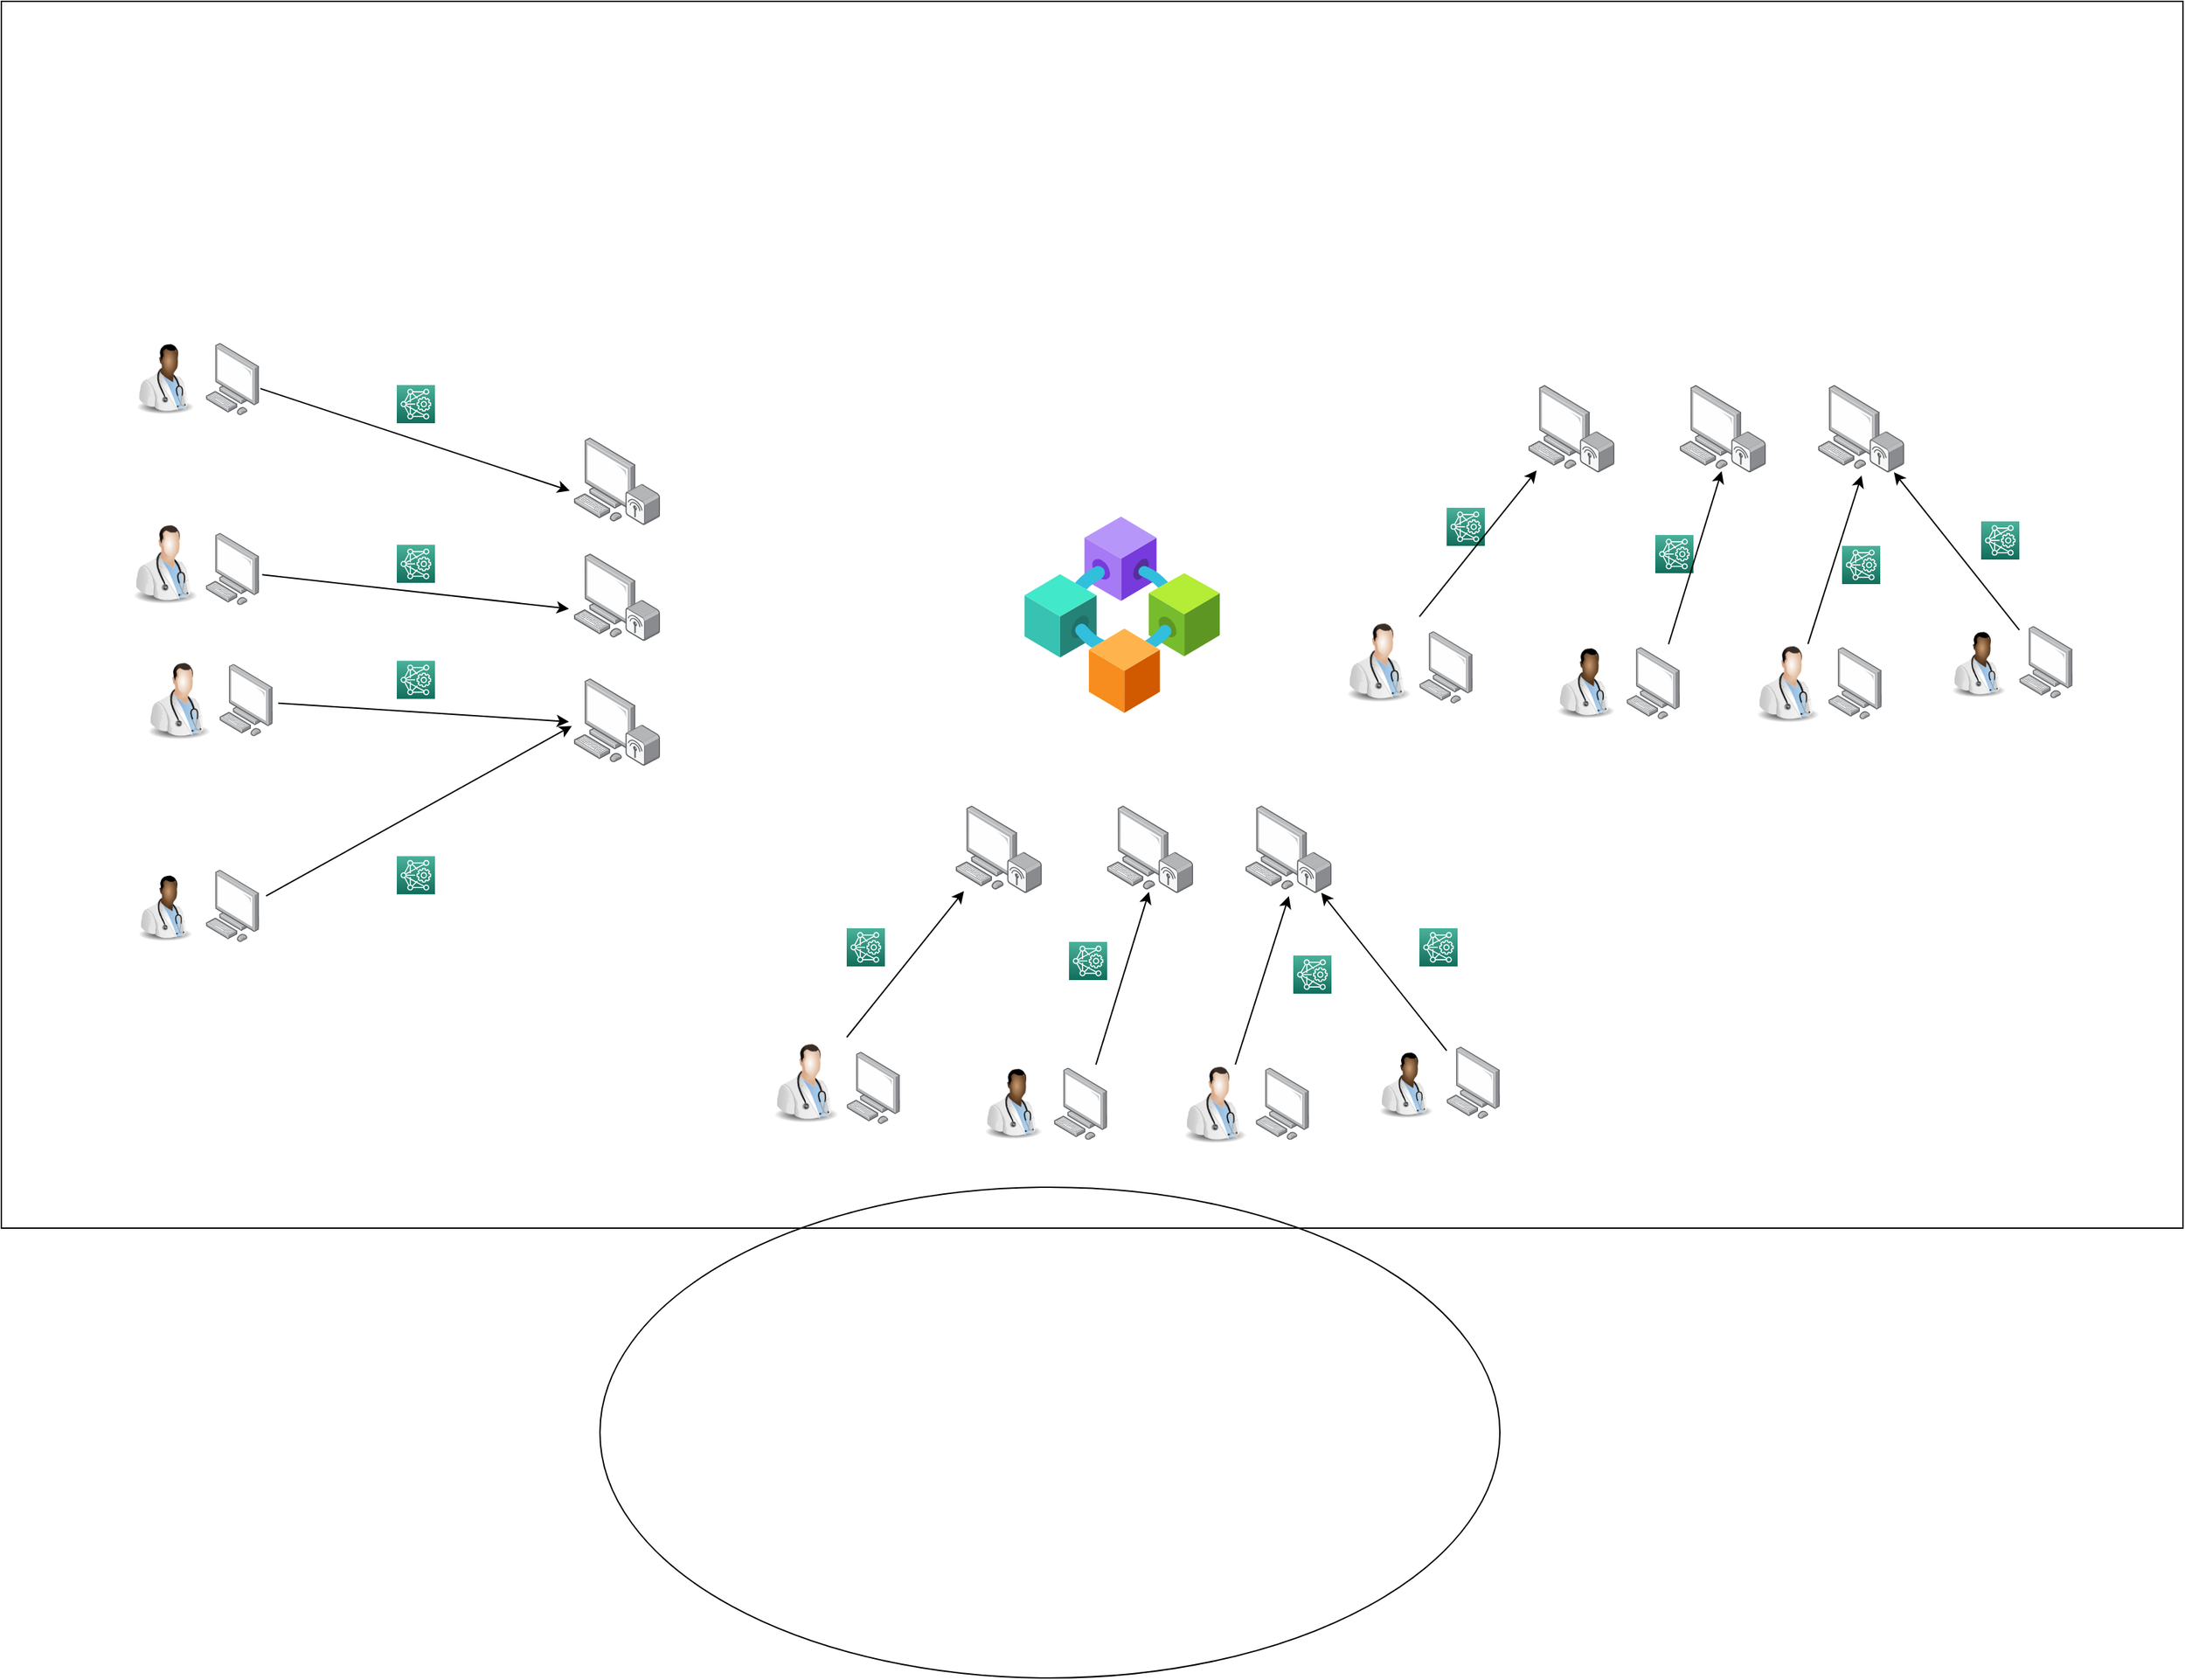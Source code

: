 <mxfile version="21.5.0" type="github">
  <diagram name="Page-1" id="Tms8RYIuvoaYcW6vuLOo">
    <mxGraphModel dx="1793" dy="950" grid="1" gridSize="10" guides="1" tooltips="1" connect="1" arrows="1" fold="1" page="1" pageScale="1" pageWidth="1600" pageHeight="900" math="0" shadow="0">
      <root>
        <mxCell id="0" />
        <mxCell id="1" parent="0" />
        <mxCell id="-I7TZLMxb8-Y6_HrCM2e-1" value="" style="rounded=0;whiteSpace=wrap;html=1;fillColor=#FFFFFF;" vertex="1" parent="1">
          <mxGeometry width="1600" height="900" as="geometry" />
        </mxCell>
        <mxCell id="-I7TZLMxb8-Y6_HrCM2e-3" value="" style="image;html=1;image=img/lib/clip_art/people/Doctor_Man_Black_128x128.png" vertex="1" parent="1">
          <mxGeometry x="711.98" y="781.68" width="60" height="53.55" as="geometry" />
        </mxCell>
        <mxCell id="-I7TZLMxb8-Y6_HrCM2e-5" value="" style="image;html=1;image=img/lib/clip_art/people/Doctor_Man_128x128.png" vertex="1" parent="1">
          <mxGeometry x="560" y="760" width="60" height="66.65" as="geometry" />
        </mxCell>
        <mxCell id="-I7TZLMxb8-Y6_HrCM2e-6" value="" style="image;points=[];aspect=fixed;html=1;align=center;shadow=0;dashed=0;image=img/lib/allied_telesis/computer_and_terminals/Personal_Computer.svg;" vertex="1" parent="1">
          <mxGeometry x="620" y="770.65" width="39.03" height="52.9" as="geometry" />
        </mxCell>
        <mxCell id="-I7TZLMxb8-Y6_HrCM2e-7" value="" style="image;points=[];aspect=fixed;html=1;align=center;shadow=0;dashed=0;image=img/lib/allied_telesis/computer_and_terminals/Personal_Computer.svg;" vertex="1" parent="1">
          <mxGeometry x="771.98" y="782.33" width="39.03" height="52.9" as="geometry" />
        </mxCell>
        <mxCell id="-I7TZLMxb8-Y6_HrCM2e-8" value="" style="image;html=1;image=img/lib/clip_art/people/Doctor_Man_Black_128x128.png" vertex="1" parent="1">
          <mxGeometry x="1000" y="769.78" width="60" height="50" as="geometry" />
        </mxCell>
        <mxCell id="-I7TZLMxb8-Y6_HrCM2e-9" value="" style="image;points=[];aspect=fixed;html=1;align=center;shadow=0;dashed=0;image=img/lib/allied_telesis/computer_and_terminals/Personal_Computer.svg;" vertex="1" parent="1">
          <mxGeometry x="1060" y="766.88" width="39.03" height="52.9" as="geometry" />
        </mxCell>
        <mxCell id="-I7TZLMxb8-Y6_HrCM2e-10" value="" style="image;points=[];aspect=fixed;html=1;align=center;shadow=0;dashed=0;image=img/lib/allied_telesis/computer_and_terminals/Personal_Computer.svg;" vertex="1" parent="1">
          <mxGeometry x="920" y="782.33" width="39.03" height="52.9" as="geometry" />
        </mxCell>
        <mxCell id="-I7TZLMxb8-Y6_HrCM2e-11" value="" style="image;html=1;image=img/lib/clip_art/people/Doctor_Man_128x128.png" vertex="1" parent="1">
          <mxGeometry x="860" y="780" width="60" height="58.33" as="geometry" />
        </mxCell>
        <mxCell id="-I7TZLMxb8-Y6_HrCM2e-12" value="" style="image;points=[];aspect=fixed;html=1;align=center;shadow=0;dashed=0;image=img/lib/allied_telesis/computer_and_terminals/Personal_Computer_Wireless.svg;" vertex="1" parent="1">
          <mxGeometry x="700" y="590" width="63" height="64.2" as="geometry" />
        </mxCell>
        <mxCell id="-I7TZLMxb8-Y6_HrCM2e-13" value="" style="image;points=[];aspect=fixed;html=1;align=center;shadow=0;dashed=0;image=img/lib/allied_telesis/computer_and_terminals/Personal_Computer_Wireless.svg;" vertex="1" parent="1">
          <mxGeometry x="811.01" y="590" width="63" height="64.2" as="geometry" />
        </mxCell>
        <mxCell id="-I7TZLMxb8-Y6_HrCM2e-14" value="" style="image;points=[];aspect=fixed;html=1;align=center;shadow=0;dashed=0;image=img/lib/allied_telesis/computer_and_terminals/Personal_Computer_Wireless.svg;" vertex="1" parent="1">
          <mxGeometry x="912.5" y="590" width="63" height="64.2" as="geometry" />
        </mxCell>
        <mxCell id="-I7TZLMxb8-Y6_HrCM2e-15" value="" style="sketch=0;points=[[0,0,0],[0.25,0,0],[0.5,0,0],[0.75,0,0],[1,0,0],[0,1,0],[0.25,1,0],[0.5,1,0],[0.75,1,0],[1,1,0],[0,0.25,0],[0,0.5,0],[0,0.75,0],[1,0.25,0],[1,0.5,0],[1,0.75,0]];outlineConnect=0;fontColor=#232F3E;gradientColor=#4AB29A;gradientDirection=north;fillColor=#116D5B;strokeColor=#ffffff;dashed=0;verticalLabelPosition=bottom;verticalAlign=top;align=center;html=1;fontSize=12;fontStyle=0;aspect=fixed;shape=mxgraph.aws4.resourceIcon;resIcon=mxgraph.aws4.deep_learning_amis;" vertex="1" parent="1">
          <mxGeometry x="620" y="680" width="28" height="28" as="geometry" />
        </mxCell>
        <mxCell id="-I7TZLMxb8-Y6_HrCM2e-18" value="" style="endArrow=classic;html=1;rounded=0;entryX=0.095;entryY=0.977;entryDx=0;entryDy=0;entryPerimeter=0;exitX=1;exitY=0;exitDx=0;exitDy=0;strokeColor=#000000;" edge="1" parent="1" source="-I7TZLMxb8-Y6_HrCM2e-5" target="-I7TZLMxb8-Y6_HrCM2e-12">
          <mxGeometry width="50" height="50" relative="1" as="geometry">
            <mxPoint x="680" y="710" as="sourcePoint" />
            <mxPoint x="730" y="660" as="targetPoint" />
          </mxGeometry>
        </mxCell>
        <mxCell id="-I7TZLMxb8-Y6_HrCM2e-19" value="" style="endArrow=classic;html=1;rounded=0;entryX=0.487;entryY=0.985;entryDx=0;entryDy=0;entryPerimeter=0;strokeColor=#000000;exitX=0.788;exitY=-0.041;exitDx=0;exitDy=0;exitPerimeter=0;" edge="1" parent="1" source="-I7TZLMxb8-Y6_HrCM2e-7" target="-I7TZLMxb8-Y6_HrCM2e-13">
          <mxGeometry width="50" height="50" relative="1" as="geometry">
            <mxPoint x="744" y="780" as="sourcePoint" />
            <mxPoint x="860" y="673" as="targetPoint" />
          </mxGeometry>
        </mxCell>
        <mxCell id="-I7TZLMxb8-Y6_HrCM2e-20" value="" style="sketch=0;points=[[0,0,0],[0.25,0,0],[0.5,0,0],[0.75,0,0],[1,0,0],[0,1,0],[0.25,1,0],[0.5,1,0],[0.75,1,0],[1,1,0],[0,0.25,0],[0,0.5,0],[0,0.75,0],[1,0.25,0],[1,0.5,0],[1,0.75,0]];outlineConnect=0;fontColor=#232F3E;gradientColor=#4AB29A;gradientDirection=north;fillColor=#116D5B;strokeColor=#ffffff;dashed=0;verticalLabelPosition=bottom;verticalAlign=top;align=center;html=1;fontSize=12;fontStyle=0;aspect=fixed;shape=mxgraph.aws4.resourceIcon;resIcon=mxgraph.aws4.deep_learning_amis;" vertex="1" parent="1">
          <mxGeometry x="783.01" y="690" width="28" height="28" as="geometry" />
        </mxCell>
        <mxCell id="-I7TZLMxb8-Y6_HrCM2e-21" value="" style="sketch=0;points=[[0,0,0],[0.25,0,0],[0.5,0,0],[0.75,0,0],[1,0,0],[0,1,0],[0.25,1,0],[0.5,1,0],[0.75,1,0],[1,1,0],[0,0.25,0],[0,0.5,0],[0,0.75,0],[1,0.25,0],[1,0.5,0],[1,0.75,0]];outlineConnect=0;fontColor=#232F3E;gradientColor=#4AB29A;gradientDirection=north;fillColor=#116D5B;strokeColor=#ffffff;dashed=0;verticalLabelPosition=bottom;verticalAlign=top;align=center;html=1;fontSize=12;fontStyle=0;aspect=fixed;shape=mxgraph.aws4.resourceIcon;resIcon=mxgraph.aws4.deep_learning_amis;" vertex="1" parent="1">
          <mxGeometry x="947.5" y="700" width="28" height="28" as="geometry" />
        </mxCell>
        <mxCell id="-I7TZLMxb8-Y6_HrCM2e-22" value="" style="sketch=0;points=[[0,0,0],[0.25,0,0],[0.5,0,0],[0.75,0,0],[1,0,0],[0,1,0],[0.25,1,0],[0.5,1,0],[0.75,1,0],[1,1,0],[0,0.25,0],[0,0.5,0],[0,0.75,0],[1,0.25,0],[1,0.5,0],[1,0.75,0]];outlineConnect=0;fontColor=#232F3E;gradientColor=#4AB29A;gradientDirection=north;fillColor=#116D5B;strokeColor=#ffffff;dashed=0;verticalLabelPosition=bottom;verticalAlign=top;align=center;html=1;fontSize=12;fontStyle=0;aspect=fixed;shape=mxgraph.aws4.resourceIcon;resIcon=mxgraph.aws4.deep_learning_amis;" vertex="1" parent="1">
          <mxGeometry x="1040" y="680" width="28" height="28" as="geometry" />
        </mxCell>
        <mxCell id="-I7TZLMxb8-Y6_HrCM2e-23" value="" style="endArrow=classic;html=1;rounded=0;entryX=0.881;entryY=0.996;entryDx=0;entryDy=0;entryPerimeter=0;exitX=1;exitY=0;exitDx=0;exitDy=0;strokeColor=#000000;" edge="1" parent="1" source="-I7TZLMxb8-Y6_HrCM2e-8" target="-I7TZLMxb8-Y6_HrCM2e-14">
          <mxGeometry width="50" height="50" relative="1" as="geometry">
            <mxPoint x="920" y="761.2" as="sourcePoint" />
            <mxPoint x="1036" y="654.2" as="targetPoint" />
          </mxGeometry>
        </mxCell>
        <mxCell id="-I7TZLMxb8-Y6_HrCM2e-24" value="" style="endArrow=classic;html=1;rounded=0;entryX=0.505;entryY=1.034;entryDx=0;entryDy=0;entryPerimeter=0;strokeColor=#000000;exitX=0.75;exitY=0;exitDx=0;exitDy=0;" edge="1" parent="1" source="-I7TZLMxb8-Y6_HrCM2e-11" target="-I7TZLMxb8-Y6_HrCM2e-14">
          <mxGeometry width="50" height="50" relative="1" as="geometry">
            <mxPoint x="880" y="780" as="sourcePoint" />
            <mxPoint x="938" y="653" as="targetPoint" />
          </mxGeometry>
        </mxCell>
        <mxCell id="-I7TZLMxb8-Y6_HrCM2e-27" value="" style="ellipse;whiteSpace=wrap;html=1;fillColor=none;strokeColor=#000000;" vertex="1" parent="1">
          <mxGeometry x="439.03" y="870" width="660" height="360" as="geometry" />
        </mxCell>
        <mxCell id="-I7TZLMxb8-Y6_HrCM2e-28" value="" style="image;aspect=fixed;html=1;points=[];align=center;fontSize=12;image=img/lib/azure2/blockchain/Consortium.svg;" vertex="1" parent="1">
          <mxGeometry x="750" y="378" width="144" height="144" as="geometry" />
        </mxCell>
        <mxCell id="-I7TZLMxb8-Y6_HrCM2e-29" value="" style="image;points=[];aspect=fixed;html=1;align=center;shadow=0;dashed=0;image=img/lib/allied_telesis/computer_and_terminals/Personal_Computer.svg;" vertex="1" parent="1">
          <mxGeometry x="150" y="637.1" width="39.03" height="52.9" as="geometry" />
        </mxCell>
        <mxCell id="-I7TZLMxb8-Y6_HrCM2e-30" value="" style="image;html=1;image=img/lib/clip_art/people/Doctor_Man_Black_128x128.png" vertex="1" parent="1">
          <mxGeometry x="90" y="640" width="60" height="50" as="geometry" />
        </mxCell>
        <mxCell id="-I7TZLMxb8-Y6_HrCM2e-31" value="" style="image;points=[];aspect=fixed;html=1;align=center;shadow=0;dashed=0;image=img/lib/allied_telesis/computer_and_terminals/Personal_Computer.svg;" vertex="1" parent="1">
          <mxGeometry x="160" y="486.11" width="39.03" height="52.9" as="geometry" />
        </mxCell>
        <mxCell id="-I7TZLMxb8-Y6_HrCM2e-32" value="" style="image;html=1;image=img/lib/clip_art/people/Doctor_Man_128x128.png" vertex="1" parent="1">
          <mxGeometry x="100" y="483.78" width="60" height="58.33" as="geometry" />
        </mxCell>
        <mxCell id="-I7TZLMxb8-Y6_HrCM2e-33" value="" style="image;points=[];aspect=fixed;html=1;align=center;shadow=0;dashed=0;image=img/lib/allied_telesis/computer_and_terminals/Personal_Computer.svg;" vertex="1" parent="1">
          <mxGeometry x="150.0" y="250.65" width="39.03" height="52.9" as="geometry" />
        </mxCell>
        <mxCell id="-I7TZLMxb8-Y6_HrCM2e-34" value="" style="image;html=1;image=img/lib/clip_art/people/Doctor_Man_Black_128x128.png" vertex="1" parent="1">
          <mxGeometry x="90.0" y="250.0" width="60" height="53.55" as="geometry" />
        </mxCell>
        <mxCell id="-I7TZLMxb8-Y6_HrCM2e-35" value="" style="image;points=[];aspect=fixed;html=1;align=center;shadow=0;dashed=0;image=img/lib/allied_telesis/computer_and_terminals/Personal_Computer.svg;" vertex="1" parent="1">
          <mxGeometry x="150" y="390" width="39.03" height="52.9" as="geometry" />
        </mxCell>
        <mxCell id="-I7TZLMxb8-Y6_HrCM2e-36" value="" style="image;html=1;image=img/lib/clip_art/people/Doctor_Man_128x128.png" vertex="1" parent="1">
          <mxGeometry x="90" y="379.35" width="60" height="66.65" as="geometry" />
        </mxCell>
        <mxCell id="-I7TZLMxb8-Y6_HrCM2e-37" value="" style="sketch=0;points=[[0,0,0],[0.25,0,0],[0.5,0,0],[0.75,0,0],[1,0,0],[0,1,0],[0.25,1,0],[0.5,1,0],[0.75,1,0],[1,1,0],[0,0.25,0],[0,0.5,0],[0,0.75,0],[1,0.25,0],[1,0.5,0],[1,0.75,0]];outlineConnect=0;fontColor=#232F3E;gradientColor=#4AB29A;gradientDirection=north;fillColor=#116D5B;strokeColor=#ffffff;dashed=0;verticalLabelPosition=bottom;verticalAlign=top;align=center;html=1;fontSize=12;fontStyle=0;aspect=fixed;shape=mxgraph.aws4.resourceIcon;resIcon=mxgraph.aws4.deep_learning_amis;" vertex="1" parent="1">
          <mxGeometry x="290" y="281.45" width="28" height="28" as="geometry" />
        </mxCell>
        <mxCell id="-I7TZLMxb8-Y6_HrCM2e-38" value="" style="endArrow=classic;html=1;rounded=0;entryX=-0.059;entryY=0.631;entryDx=0;entryDy=0;entryPerimeter=0;strokeColor=#000000;exitX=1.058;exitY=0.579;exitDx=0;exitDy=0;exitPerimeter=0;" edge="1" source="-I7TZLMxb8-Y6_HrCM2e-35" target="-I7TZLMxb8-Y6_HrCM2e-39" parent="1">
          <mxGeometry width="50" height="50" relative="1" as="geometry">
            <mxPoint x="140" y="400" as="sourcePoint" />
            <mxPoint x="230" y="370" as="targetPoint" />
          </mxGeometry>
        </mxCell>
        <mxCell id="-I7TZLMxb8-Y6_HrCM2e-39" value="" style="image;points=[];aspect=fixed;html=1;align=center;shadow=0;dashed=0;image=img/lib/allied_telesis/computer_and_terminals/Personal_Computer_Wireless.svg;" vertex="1" parent="1">
          <mxGeometry x="420" y="405.1" width="63" height="64.2" as="geometry" />
        </mxCell>
        <mxCell id="-I7TZLMxb8-Y6_HrCM2e-40" value="" style="image;points=[];aspect=fixed;html=1;align=center;shadow=0;dashed=0;image=img/lib/allied_telesis/computer_and_terminals/Personal_Computer_Wireless.svg;" vertex="1" parent="1">
          <mxGeometry x="420" y="320" width="63" height="64.2" as="geometry" />
        </mxCell>
        <mxCell id="-I7TZLMxb8-Y6_HrCM2e-41" value="" style="image;points=[];aspect=fixed;html=1;align=center;shadow=0;dashed=0;image=img/lib/allied_telesis/computer_and_terminals/Personal_Computer_Wireless.svg;" vertex="1" parent="1">
          <mxGeometry x="420" y="496.65" width="63" height="64.2" as="geometry" />
        </mxCell>
        <mxCell id="-I7TZLMxb8-Y6_HrCM2e-42" value="" style="sketch=0;points=[[0,0,0],[0.25,0,0],[0.5,0,0],[0.75,0,0],[1,0,0],[0,1,0],[0.25,1,0],[0.5,1,0],[0.75,1,0],[1,1,0],[0,0.25,0],[0,0.5,0],[0,0.75,0],[1,0.25,0],[1,0.5,0],[1,0.75,0]];outlineConnect=0;fontColor=#232F3E;gradientColor=#4AB29A;gradientDirection=north;fillColor=#116D5B;strokeColor=#ffffff;dashed=0;verticalLabelPosition=bottom;verticalAlign=top;align=center;html=1;fontSize=12;fontStyle=0;aspect=fixed;shape=mxgraph.aws4.resourceIcon;resIcon=mxgraph.aws4.deep_learning_amis;" vertex="1" parent="1">
          <mxGeometry x="290" y="398.68" width="28" height="28" as="geometry" />
        </mxCell>
        <mxCell id="-I7TZLMxb8-Y6_HrCM2e-43" value="" style="endArrow=classic;html=1;rounded=0;entryX=-0.05;entryY=0.607;entryDx=0;entryDy=0;entryPerimeter=0;strokeColor=#000000;exitX=1.024;exitY=0.632;exitDx=0;exitDy=0;exitPerimeter=0;" edge="1" source="-I7TZLMxb8-Y6_HrCM2e-33" target="-I7TZLMxb8-Y6_HrCM2e-40" parent="1">
          <mxGeometry width="50" height="50" relative="1" as="geometry">
            <mxPoint x="244" y="490" as="sourcePoint" />
            <mxPoint x="360" y="383" as="targetPoint" />
          </mxGeometry>
        </mxCell>
        <mxCell id="-I7TZLMxb8-Y6_HrCM2e-44" value="" style="endArrow=classic;html=1;rounded=0;entryX=-0.059;entryY=0.496;entryDx=0;entryDy=0;entryPerimeter=0;strokeColor=#000000;exitX=1.104;exitY=0.543;exitDx=0;exitDy=0;exitPerimeter=0;" edge="1" source="-I7TZLMxb8-Y6_HrCM2e-31" target="-I7TZLMxb8-Y6_HrCM2e-41" parent="1">
          <mxGeometry width="50" height="50" relative="1" as="geometry">
            <mxPoint x="380" y="490" as="sourcePoint" />
            <mxPoint x="438" y="363" as="targetPoint" />
          </mxGeometry>
        </mxCell>
        <mxCell id="-I7TZLMxb8-Y6_HrCM2e-45" value="" style="endArrow=classic;html=1;rounded=0;entryX=-0.026;entryY=0.545;entryDx=0;entryDy=0;entryPerimeter=0;exitX=1.131;exitY=0.363;exitDx=0;exitDy=0;strokeColor=#000000;exitPerimeter=0;" edge="1" source="-I7TZLMxb8-Y6_HrCM2e-29" target="-I7TZLMxb8-Y6_HrCM2e-41" parent="1">
          <mxGeometry width="50" height="50" relative="1" as="geometry">
            <mxPoint x="420" y="471.2" as="sourcePoint" />
            <mxPoint x="536" y="364.2" as="targetPoint" />
          </mxGeometry>
        </mxCell>
        <mxCell id="-I7TZLMxb8-Y6_HrCM2e-46" value="" style="sketch=0;points=[[0,0,0],[0.25,0,0],[0.5,0,0],[0.75,0,0],[1,0,0],[0,1,0],[0.25,1,0],[0.5,1,0],[0.75,1,0],[1,1,0],[0,0.25,0],[0,0.5,0],[0,0.75,0],[1,0.25,0],[1,0.5,0],[1,0.75,0]];outlineConnect=0;fontColor=#232F3E;gradientColor=#4AB29A;gradientDirection=north;fillColor=#116D5B;strokeColor=#ffffff;dashed=0;verticalLabelPosition=bottom;verticalAlign=top;align=center;html=1;fontSize=12;fontStyle=0;aspect=fixed;shape=mxgraph.aws4.resourceIcon;resIcon=mxgraph.aws4.deep_learning_amis;" vertex="1" parent="1">
          <mxGeometry x="290" y="627.1" width="28" height="28" as="geometry" />
        </mxCell>
        <mxCell id="-I7TZLMxb8-Y6_HrCM2e-47" value="" style="sketch=0;points=[[0,0,0],[0.25,0,0],[0.5,0,0],[0.75,0,0],[1,0,0],[0,1,0],[0.25,1,0],[0.5,1,0],[0.75,1,0],[1,1,0],[0,0.25,0],[0,0.5,0],[0,0.75,0],[1,0.25,0],[1,0.5,0],[1,0.75,0]];outlineConnect=0;fontColor=#232F3E;gradientColor=#4AB29A;gradientDirection=north;fillColor=#116D5B;strokeColor=#ffffff;dashed=0;verticalLabelPosition=bottom;verticalAlign=top;align=center;html=1;fontSize=12;fontStyle=0;aspect=fixed;shape=mxgraph.aws4.resourceIcon;resIcon=mxgraph.aws4.deep_learning_amis;" vertex="1" parent="1">
          <mxGeometry x="290" y="483.78" width="28" height="28" as="geometry" />
        </mxCell>
        <mxCell id="-I7TZLMxb8-Y6_HrCM2e-48" value="" style="image;points=[];aspect=fixed;html=1;align=center;shadow=0;dashed=0;image=img/lib/allied_telesis/computer_and_terminals/Personal_Computer.svg;" vertex="1" parent="1">
          <mxGeometry x="1480" y="458.33" width="39.03" height="52.9" as="geometry" />
        </mxCell>
        <mxCell id="-I7TZLMxb8-Y6_HrCM2e-49" value="" style="image;html=1;image=img/lib/clip_art/people/Doctor_Man_Black_128x128.png" vertex="1" parent="1">
          <mxGeometry x="1420" y="461.23" width="60" height="50" as="geometry" />
        </mxCell>
        <mxCell id="-I7TZLMxb8-Y6_HrCM2e-50" value="" style="image;points=[];aspect=fixed;html=1;align=center;shadow=0;dashed=0;image=img/lib/allied_telesis/computer_and_terminals/Personal_Computer.svg;" vertex="1" parent="1">
          <mxGeometry x="1340" y="473.78" width="39.03" height="52.9" as="geometry" />
        </mxCell>
        <mxCell id="-I7TZLMxb8-Y6_HrCM2e-51" value="" style="image;html=1;image=img/lib/clip_art/people/Doctor_Man_128x128.png" vertex="1" parent="1">
          <mxGeometry x="1280" y="471.45" width="60" height="58.33" as="geometry" />
        </mxCell>
        <mxCell id="-I7TZLMxb8-Y6_HrCM2e-52" value="" style="image;points=[];aspect=fixed;html=1;align=center;shadow=0;dashed=0;image=img/lib/allied_telesis/computer_and_terminals/Personal_Computer.svg;" vertex="1" parent="1">
          <mxGeometry x="1191.98" y="473.78" width="39.03" height="52.9" as="geometry" />
        </mxCell>
        <mxCell id="-I7TZLMxb8-Y6_HrCM2e-53" value="" style="image;html=1;image=img/lib/clip_art/people/Doctor_Man_Black_128x128.png" vertex="1" parent="1">
          <mxGeometry x="1131.98" y="473.13" width="60" height="53.55" as="geometry" />
        </mxCell>
        <mxCell id="-I7TZLMxb8-Y6_HrCM2e-54" value="" style="image;points=[];aspect=fixed;html=1;align=center;shadow=0;dashed=0;image=img/lib/allied_telesis/computer_and_terminals/Personal_Computer.svg;" vertex="1" parent="1">
          <mxGeometry x="1040" y="462.1" width="39.03" height="52.9" as="geometry" />
        </mxCell>
        <mxCell id="-I7TZLMxb8-Y6_HrCM2e-55" value="" style="image;html=1;image=img/lib/clip_art/people/Doctor_Man_128x128.png" vertex="1" parent="1">
          <mxGeometry x="980" y="451.45" width="60" height="66.65" as="geometry" />
        </mxCell>
        <mxCell id="-I7TZLMxb8-Y6_HrCM2e-56" value="" style="sketch=0;points=[[0,0,0],[0.25,0,0],[0.5,0,0],[0.75,0,0],[1,0,0],[0,1,0],[0.25,1,0],[0.5,1,0],[0.75,1,0],[1,1,0],[0,0.25,0],[0,0.5,0],[0,0.75,0],[1,0.25,0],[1,0.5,0],[1,0.75,0]];outlineConnect=0;fontColor=#232F3E;gradientColor=#4AB29A;gradientDirection=north;fillColor=#116D5B;strokeColor=#ffffff;dashed=0;verticalLabelPosition=bottom;verticalAlign=top;align=center;html=1;fontSize=12;fontStyle=0;aspect=fixed;shape=mxgraph.aws4.resourceIcon;resIcon=mxgraph.aws4.deep_learning_amis;" vertex="1" parent="1">
          <mxGeometry x="1060" y="371.45" width="28" height="28" as="geometry" />
        </mxCell>
        <mxCell id="-I7TZLMxb8-Y6_HrCM2e-57" value="" style="endArrow=classic;html=1;rounded=0;entryX=0.095;entryY=0.977;entryDx=0;entryDy=0;entryPerimeter=0;exitX=1;exitY=0;exitDx=0;exitDy=0;strokeColor=#000000;" edge="1" source="-I7TZLMxb8-Y6_HrCM2e-55" target="-I7TZLMxb8-Y6_HrCM2e-58" parent="1">
          <mxGeometry width="50" height="50" relative="1" as="geometry">
            <mxPoint x="1100" y="401.45" as="sourcePoint" />
            <mxPoint x="1150" y="351.45" as="targetPoint" />
          </mxGeometry>
        </mxCell>
        <mxCell id="-I7TZLMxb8-Y6_HrCM2e-58" value="" style="image;points=[];aspect=fixed;html=1;align=center;shadow=0;dashed=0;image=img/lib/allied_telesis/computer_and_terminals/Personal_Computer_Wireless.svg;" vertex="1" parent="1">
          <mxGeometry x="1120" y="281.45" width="63" height="64.2" as="geometry" />
        </mxCell>
        <mxCell id="-I7TZLMxb8-Y6_HrCM2e-59" value="" style="image;points=[];aspect=fixed;html=1;align=center;shadow=0;dashed=0;image=img/lib/allied_telesis/computer_and_terminals/Personal_Computer_Wireless.svg;" vertex="1" parent="1">
          <mxGeometry x="1231.01" y="281.45" width="63" height="64.2" as="geometry" />
        </mxCell>
        <mxCell id="-I7TZLMxb8-Y6_HrCM2e-60" value="" style="image;points=[];aspect=fixed;html=1;align=center;shadow=0;dashed=0;image=img/lib/allied_telesis/computer_and_terminals/Personal_Computer_Wireless.svg;" vertex="1" parent="1">
          <mxGeometry x="1332.5" y="281.45" width="63" height="64.2" as="geometry" />
        </mxCell>
        <mxCell id="-I7TZLMxb8-Y6_HrCM2e-61" value="" style="sketch=0;points=[[0,0,0],[0.25,0,0],[0.5,0,0],[0.75,0,0],[1,0,0],[0,1,0],[0.25,1,0],[0.5,1,0],[0.75,1,0],[1,1,0],[0,0.25,0],[0,0.5,0],[0,0.75,0],[1,0.25,0],[1,0.5,0],[1,0.75,0]];outlineConnect=0;fontColor=#232F3E;gradientColor=#4AB29A;gradientDirection=north;fillColor=#116D5B;strokeColor=#ffffff;dashed=0;verticalLabelPosition=bottom;verticalAlign=top;align=center;html=1;fontSize=12;fontStyle=0;aspect=fixed;shape=mxgraph.aws4.resourceIcon;resIcon=mxgraph.aws4.deep_learning_amis;" vertex="1" parent="1">
          <mxGeometry x="1213" y="391.45" width="28" height="28" as="geometry" />
        </mxCell>
        <mxCell id="-I7TZLMxb8-Y6_HrCM2e-62" value="" style="endArrow=classic;html=1;rounded=0;entryX=0.487;entryY=0.985;entryDx=0;entryDy=0;entryPerimeter=0;strokeColor=#000000;exitX=0.788;exitY=-0.041;exitDx=0;exitDy=0;exitPerimeter=0;" edge="1" source="-I7TZLMxb8-Y6_HrCM2e-52" target="-I7TZLMxb8-Y6_HrCM2e-59" parent="1">
          <mxGeometry width="50" height="50" relative="1" as="geometry">
            <mxPoint x="1164" y="471.45" as="sourcePoint" />
            <mxPoint x="1280" y="364.45" as="targetPoint" />
          </mxGeometry>
        </mxCell>
        <mxCell id="-I7TZLMxb8-Y6_HrCM2e-63" value="" style="endArrow=classic;html=1;rounded=0;entryX=0.505;entryY=1.034;entryDx=0;entryDy=0;entryPerimeter=0;strokeColor=#000000;exitX=0.75;exitY=0;exitDx=0;exitDy=0;" edge="1" source="-I7TZLMxb8-Y6_HrCM2e-51" target="-I7TZLMxb8-Y6_HrCM2e-60" parent="1">
          <mxGeometry width="50" height="50" relative="1" as="geometry">
            <mxPoint x="1300" y="471.45" as="sourcePoint" />
            <mxPoint x="1358" y="344.45" as="targetPoint" />
          </mxGeometry>
        </mxCell>
        <mxCell id="-I7TZLMxb8-Y6_HrCM2e-64" value="" style="endArrow=classic;html=1;rounded=0;entryX=0.881;entryY=0.996;entryDx=0;entryDy=0;entryPerimeter=0;exitX=1;exitY=0;exitDx=0;exitDy=0;strokeColor=#000000;" edge="1" source="-I7TZLMxb8-Y6_HrCM2e-49" target="-I7TZLMxb8-Y6_HrCM2e-60" parent="1">
          <mxGeometry width="50" height="50" relative="1" as="geometry">
            <mxPoint x="1340" y="452.65" as="sourcePoint" />
            <mxPoint x="1456" y="345.65" as="targetPoint" />
          </mxGeometry>
        </mxCell>
        <mxCell id="-I7TZLMxb8-Y6_HrCM2e-65" value="" style="sketch=0;points=[[0,0,0],[0.25,0,0],[0.5,0,0],[0.75,0,0],[1,0,0],[0,1,0],[0.25,1,0],[0.5,1,0],[0.75,1,0],[1,1,0],[0,0.25,0],[0,0.5,0],[0,0.75,0],[1,0.25,0],[1,0.5,0],[1,0.75,0]];outlineConnect=0;fontColor=#232F3E;gradientColor=#4AB29A;gradientDirection=north;fillColor=#116D5B;strokeColor=#ffffff;dashed=0;verticalLabelPosition=bottom;verticalAlign=top;align=center;html=1;fontSize=12;fontStyle=0;aspect=fixed;shape=mxgraph.aws4.resourceIcon;resIcon=mxgraph.aws4.deep_learning_amis;" vertex="1" parent="1">
          <mxGeometry x="1452" y="381.45" width="28" height="28" as="geometry" />
        </mxCell>
        <mxCell id="-I7TZLMxb8-Y6_HrCM2e-66" value="" style="sketch=0;points=[[0,0,0],[0.25,0,0],[0.5,0,0],[0.75,0,0],[1,0,0],[0,1,0],[0.25,1,0],[0.5,1,0],[0.75,1,0],[1,1,0],[0,0.25,0],[0,0.5,0],[0,0.75,0],[1,0.25,0],[1,0.5,0],[1,0.75,0]];outlineConnect=0;fontColor=#232F3E;gradientColor=#4AB29A;gradientDirection=north;fillColor=#116D5B;strokeColor=#ffffff;dashed=0;verticalLabelPosition=bottom;verticalAlign=top;align=center;html=1;fontSize=12;fontStyle=0;aspect=fixed;shape=mxgraph.aws4.resourceIcon;resIcon=mxgraph.aws4.deep_learning_amis;" vertex="1" parent="1">
          <mxGeometry x="1350" y="399.45" width="28" height="28" as="geometry" />
        </mxCell>
      </root>
    </mxGraphModel>
  </diagram>
</mxfile>
